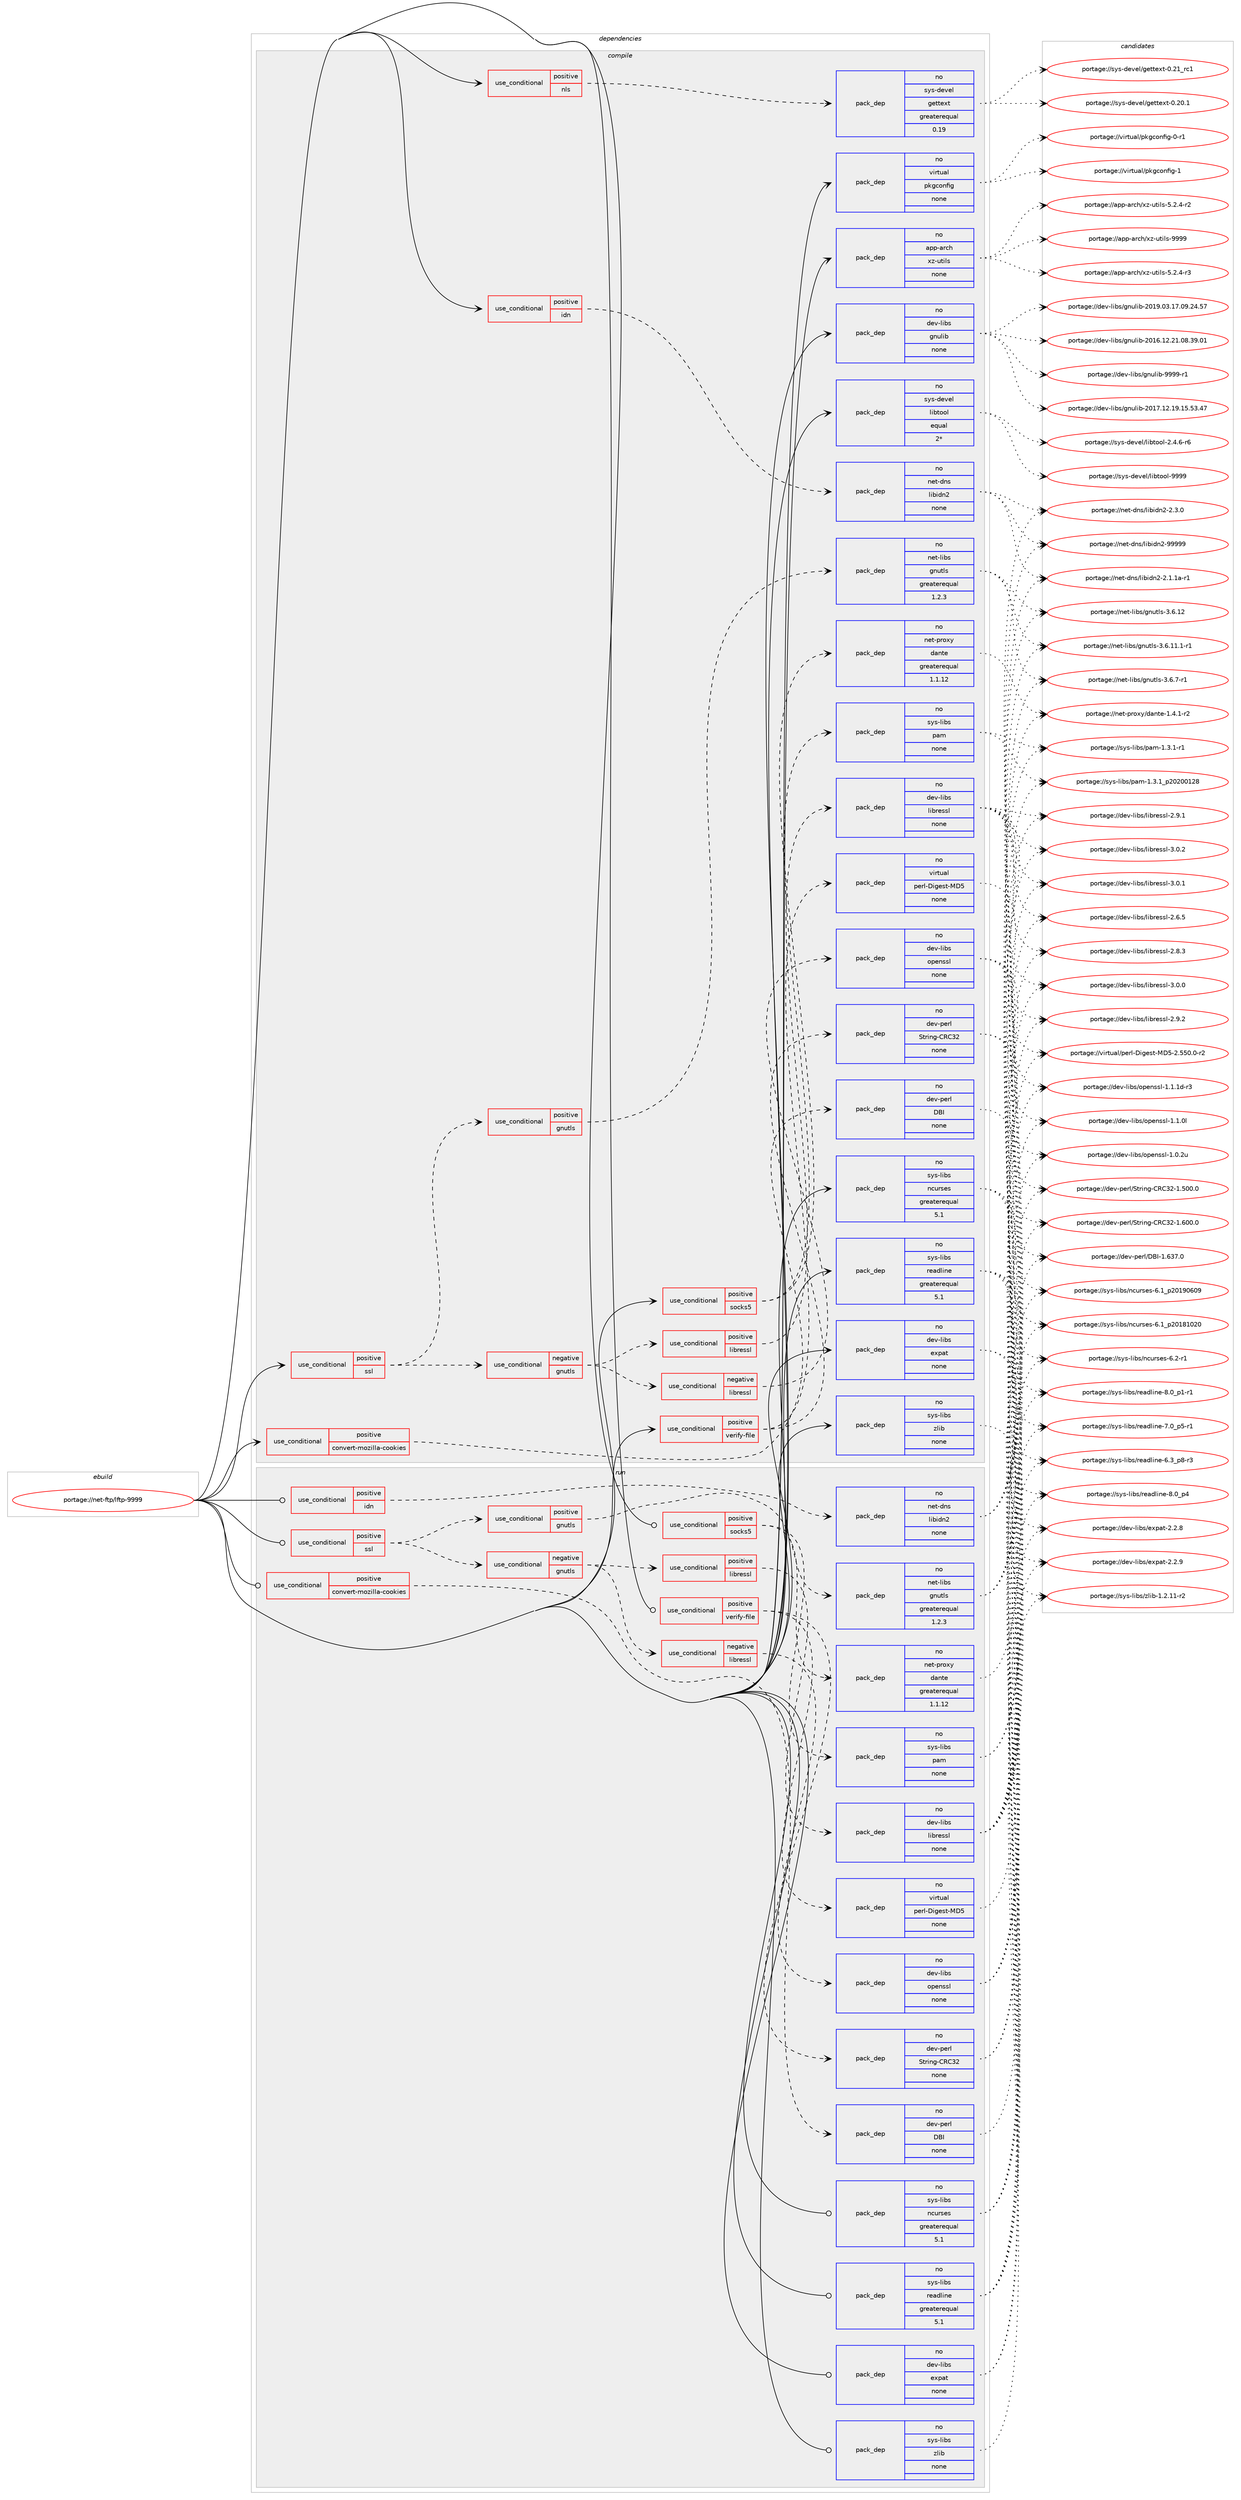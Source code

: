 digraph prolog {

# *************
# Graph options
# *************

newrank=true;
concentrate=true;
compound=true;
graph [rankdir=LR,fontname=Helvetica,fontsize=10,ranksep=1.5];#, ranksep=2.5, nodesep=0.2];
edge  [arrowhead=vee];
node  [fontname=Helvetica,fontsize=10];

# **********
# The ebuild
# **********

subgraph cluster_leftcol {
color=gray;
rank=same;
label=<<i>ebuild</i>>;
id [label="portage://net-ftp/lftp-9999", color=red, width=4, href="../net-ftp/lftp-9999.svg"];
}

# ****************
# The dependencies
# ****************

subgraph cluster_midcol {
color=gray;
label=<<i>dependencies</i>>;
subgraph cluster_compile {
fillcolor="#eeeeee";
style=filled;
label=<<i>compile</i>>;
subgraph cond12865 {
dependency63298 [label=<<TABLE BORDER="0" CELLBORDER="1" CELLSPACING="0" CELLPADDING="4"><TR><TD ROWSPAN="3" CELLPADDING="10">use_conditional</TD></TR><TR><TD>positive</TD></TR><TR><TD>convert-mozilla-cookies</TD></TR></TABLE>>, shape=none, color=red];
subgraph pack49184 {
dependency63299 [label=<<TABLE BORDER="0" CELLBORDER="1" CELLSPACING="0" CELLPADDING="4" WIDTH="220"><TR><TD ROWSPAN="6" CELLPADDING="30">pack_dep</TD></TR><TR><TD WIDTH="110">no</TD></TR><TR><TD>dev-perl</TD></TR><TR><TD>DBI</TD></TR><TR><TD>none</TD></TR><TR><TD></TD></TR></TABLE>>, shape=none, color=blue];
}
dependency63298:e -> dependency63299:w [weight=20,style="dashed",arrowhead="vee"];
}
id:e -> dependency63298:w [weight=20,style="solid",arrowhead="vee"];
subgraph cond12866 {
dependency63300 [label=<<TABLE BORDER="0" CELLBORDER="1" CELLSPACING="0" CELLPADDING="4"><TR><TD ROWSPAN="3" CELLPADDING="10">use_conditional</TD></TR><TR><TD>positive</TD></TR><TR><TD>idn</TD></TR></TABLE>>, shape=none, color=red];
subgraph pack49185 {
dependency63301 [label=<<TABLE BORDER="0" CELLBORDER="1" CELLSPACING="0" CELLPADDING="4" WIDTH="220"><TR><TD ROWSPAN="6" CELLPADDING="30">pack_dep</TD></TR><TR><TD WIDTH="110">no</TD></TR><TR><TD>net-dns</TD></TR><TR><TD>libidn2</TD></TR><TR><TD>none</TD></TR><TR><TD></TD></TR></TABLE>>, shape=none, color=blue];
}
dependency63300:e -> dependency63301:w [weight=20,style="dashed",arrowhead="vee"];
}
id:e -> dependency63300:w [weight=20,style="solid",arrowhead="vee"];
subgraph cond12867 {
dependency63302 [label=<<TABLE BORDER="0" CELLBORDER="1" CELLSPACING="0" CELLPADDING="4"><TR><TD ROWSPAN="3" CELLPADDING="10">use_conditional</TD></TR><TR><TD>positive</TD></TR><TR><TD>nls</TD></TR></TABLE>>, shape=none, color=red];
subgraph pack49186 {
dependency63303 [label=<<TABLE BORDER="0" CELLBORDER="1" CELLSPACING="0" CELLPADDING="4" WIDTH="220"><TR><TD ROWSPAN="6" CELLPADDING="30">pack_dep</TD></TR><TR><TD WIDTH="110">no</TD></TR><TR><TD>sys-devel</TD></TR><TR><TD>gettext</TD></TR><TR><TD>greaterequal</TD></TR><TR><TD>0.19</TD></TR></TABLE>>, shape=none, color=blue];
}
dependency63302:e -> dependency63303:w [weight=20,style="dashed",arrowhead="vee"];
}
id:e -> dependency63302:w [weight=20,style="solid",arrowhead="vee"];
subgraph cond12868 {
dependency63304 [label=<<TABLE BORDER="0" CELLBORDER="1" CELLSPACING="0" CELLPADDING="4"><TR><TD ROWSPAN="3" CELLPADDING="10">use_conditional</TD></TR><TR><TD>positive</TD></TR><TR><TD>socks5</TD></TR></TABLE>>, shape=none, color=red];
subgraph pack49187 {
dependency63305 [label=<<TABLE BORDER="0" CELLBORDER="1" CELLSPACING="0" CELLPADDING="4" WIDTH="220"><TR><TD ROWSPAN="6" CELLPADDING="30">pack_dep</TD></TR><TR><TD WIDTH="110">no</TD></TR><TR><TD>net-proxy</TD></TR><TR><TD>dante</TD></TR><TR><TD>greaterequal</TD></TR><TR><TD>1.1.12</TD></TR></TABLE>>, shape=none, color=blue];
}
dependency63304:e -> dependency63305:w [weight=20,style="dashed",arrowhead="vee"];
subgraph pack49188 {
dependency63306 [label=<<TABLE BORDER="0" CELLBORDER="1" CELLSPACING="0" CELLPADDING="4" WIDTH="220"><TR><TD ROWSPAN="6" CELLPADDING="30">pack_dep</TD></TR><TR><TD WIDTH="110">no</TD></TR><TR><TD>sys-libs</TD></TR><TR><TD>pam</TD></TR><TR><TD>none</TD></TR><TR><TD></TD></TR></TABLE>>, shape=none, color=blue];
}
dependency63304:e -> dependency63306:w [weight=20,style="dashed",arrowhead="vee"];
}
id:e -> dependency63304:w [weight=20,style="solid",arrowhead="vee"];
subgraph cond12869 {
dependency63307 [label=<<TABLE BORDER="0" CELLBORDER="1" CELLSPACING="0" CELLPADDING="4"><TR><TD ROWSPAN="3" CELLPADDING="10">use_conditional</TD></TR><TR><TD>positive</TD></TR><TR><TD>ssl</TD></TR></TABLE>>, shape=none, color=red];
subgraph cond12870 {
dependency63308 [label=<<TABLE BORDER="0" CELLBORDER="1" CELLSPACING="0" CELLPADDING="4"><TR><TD ROWSPAN="3" CELLPADDING="10">use_conditional</TD></TR><TR><TD>positive</TD></TR><TR><TD>gnutls</TD></TR></TABLE>>, shape=none, color=red];
subgraph pack49189 {
dependency63309 [label=<<TABLE BORDER="0" CELLBORDER="1" CELLSPACING="0" CELLPADDING="4" WIDTH="220"><TR><TD ROWSPAN="6" CELLPADDING="30">pack_dep</TD></TR><TR><TD WIDTH="110">no</TD></TR><TR><TD>net-libs</TD></TR><TR><TD>gnutls</TD></TR><TR><TD>greaterequal</TD></TR><TR><TD>1.2.3</TD></TR></TABLE>>, shape=none, color=blue];
}
dependency63308:e -> dependency63309:w [weight=20,style="dashed",arrowhead="vee"];
}
dependency63307:e -> dependency63308:w [weight=20,style="dashed",arrowhead="vee"];
subgraph cond12871 {
dependency63310 [label=<<TABLE BORDER="0" CELLBORDER="1" CELLSPACING="0" CELLPADDING="4"><TR><TD ROWSPAN="3" CELLPADDING="10">use_conditional</TD></TR><TR><TD>negative</TD></TR><TR><TD>gnutls</TD></TR></TABLE>>, shape=none, color=red];
subgraph cond12872 {
dependency63311 [label=<<TABLE BORDER="0" CELLBORDER="1" CELLSPACING="0" CELLPADDING="4"><TR><TD ROWSPAN="3" CELLPADDING="10">use_conditional</TD></TR><TR><TD>negative</TD></TR><TR><TD>libressl</TD></TR></TABLE>>, shape=none, color=red];
subgraph pack49190 {
dependency63312 [label=<<TABLE BORDER="0" CELLBORDER="1" CELLSPACING="0" CELLPADDING="4" WIDTH="220"><TR><TD ROWSPAN="6" CELLPADDING="30">pack_dep</TD></TR><TR><TD WIDTH="110">no</TD></TR><TR><TD>dev-libs</TD></TR><TR><TD>openssl</TD></TR><TR><TD>none</TD></TR><TR><TD></TD></TR></TABLE>>, shape=none, color=blue];
}
dependency63311:e -> dependency63312:w [weight=20,style="dashed",arrowhead="vee"];
}
dependency63310:e -> dependency63311:w [weight=20,style="dashed",arrowhead="vee"];
subgraph cond12873 {
dependency63313 [label=<<TABLE BORDER="0" CELLBORDER="1" CELLSPACING="0" CELLPADDING="4"><TR><TD ROWSPAN="3" CELLPADDING="10">use_conditional</TD></TR><TR><TD>positive</TD></TR><TR><TD>libressl</TD></TR></TABLE>>, shape=none, color=red];
subgraph pack49191 {
dependency63314 [label=<<TABLE BORDER="0" CELLBORDER="1" CELLSPACING="0" CELLPADDING="4" WIDTH="220"><TR><TD ROWSPAN="6" CELLPADDING="30">pack_dep</TD></TR><TR><TD WIDTH="110">no</TD></TR><TR><TD>dev-libs</TD></TR><TR><TD>libressl</TD></TR><TR><TD>none</TD></TR><TR><TD></TD></TR></TABLE>>, shape=none, color=blue];
}
dependency63313:e -> dependency63314:w [weight=20,style="dashed",arrowhead="vee"];
}
dependency63310:e -> dependency63313:w [weight=20,style="dashed",arrowhead="vee"];
}
dependency63307:e -> dependency63310:w [weight=20,style="dashed",arrowhead="vee"];
}
id:e -> dependency63307:w [weight=20,style="solid",arrowhead="vee"];
subgraph cond12874 {
dependency63315 [label=<<TABLE BORDER="0" CELLBORDER="1" CELLSPACING="0" CELLPADDING="4"><TR><TD ROWSPAN="3" CELLPADDING="10">use_conditional</TD></TR><TR><TD>positive</TD></TR><TR><TD>verify-file</TD></TR></TABLE>>, shape=none, color=red];
subgraph pack49192 {
dependency63316 [label=<<TABLE BORDER="0" CELLBORDER="1" CELLSPACING="0" CELLPADDING="4" WIDTH="220"><TR><TD ROWSPAN="6" CELLPADDING="30">pack_dep</TD></TR><TR><TD WIDTH="110">no</TD></TR><TR><TD>dev-perl</TD></TR><TR><TD>String-CRC32</TD></TR><TR><TD>none</TD></TR><TR><TD></TD></TR></TABLE>>, shape=none, color=blue];
}
dependency63315:e -> dependency63316:w [weight=20,style="dashed",arrowhead="vee"];
subgraph pack49193 {
dependency63317 [label=<<TABLE BORDER="0" CELLBORDER="1" CELLSPACING="0" CELLPADDING="4" WIDTH="220"><TR><TD ROWSPAN="6" CELLPADDING="30">pack_dep</TD></TR><TR><TD WIDTH="110">no</TD></TR><TR><TD>virtual</TD></TR><TR><TD>perl-Digest-MD5</TD></TR><TR><TD>none</TD></TR><TR><TD></TD></TR></TABLE>>, shape=none, color=blue];
}
dependency63315:e -> dependency63317:w [weight=20,style="dashed",arrowhead="vee"];
}
id:e -> dependency63315:w [weight=20,style="solid",arrowhead="vee"];
subgraph pack49194 {
dependency63318 [label=<<TABLE BORDER="0" CELLBORDER="1" CELLSPACING="0" CELLPADDING="4" WIDTH="220"><TR><TD ROWSPAN="6" CELLPADDING="30">pack_dep</TD></TR><TR><TD WIDTH="110">no</TD></TR><TR><TD>app-arch</TD></TR><TR><TD>xz-utils</TD></TR><TR><TD>none</TD></TR><TR><TD></TD></TR></TABLE>>, shape=none, color=blue];
}
id:e -> dependency63318:w [weight=20,style="solid",arrowhead="vee"];
subgraph pack49195 {
dependency63319 [label=<<TABLE BORDER="0" CELLBORDER="1" CELLSPACING="0" CELLPADDING="4" WIDTH="220"><TR><TD ROWSPAN="6" CELLPADDING="30">pack_dep</TD></TR><TR><TD WIDTH="110">no</TD></TR><TR><TD>dev-libs</TD></TR><TR><TD>expat</TD></TR><TR><TD>none</TD></TR><TR><TD></TD></TR></TABLE>>, shape=none, color=blue];
}
id:e -> dependency63319:w [weight=20,style="solid",arrowhead="vee"];
subgraph pack49196 {
dependency63320 [label=<<TABLE BORDER="0" CELLBORDER="1" CELLSPACING="0" CELLPADDING="4" WIDTH="220"><TR><TD ROWSPAN="6" CELLPADDING="30">pack_dep</TD></TR><TR><TD WIDTH="110">no</TD></TR><TR><TD>dev-libs</TD></TR><TR><TD>gnulib</TD></TR><TR><TD>none</TD></TR><TR><TD></TD></TR></TABLE>>, shape=none, color=blue];
}
id:e -> dependency63320:w [weight=20,style="solid",arrowhead="vee"];
subgraph pack49197 {
dependency63321 [label=<<TABLE BORDER="0" CELLBORDER="1" CELLSPACING="0" CELLPADDING="4" WIDTH="220"><TR><TD ROWSPAN="6" CELLPADDING="30">pack_dep</TD></TR><TR><TD WIDTH="110">no</TD></TR><TR><TD>sys-devel</TD></TR><TR><TD>libtool</TD></TR><TR><TD>equal</TD></TR><TR><TD>2*</TD></TR></TABLE>>, shape=none, color=blue];
}
id:e -> dependency63321:w [weight=20,style="solid",arrowhead="vee"];
subgraph pack49198 {
dependency63322 [label=<<TABLE BORDER="0" CELLBORDER="1" CELLSPACING="0" CELLPADDING="4" WIDTH="220"><TR><TD ROWSPAN="6" CELLPADDING="30">pack_dep</TD></TR><TR><TD WIDTH="110">no</TD></TR><TR><TD>sys-libs</TD></TR><TR><TD>ncurses</TD></TR><TR><TD>greaterequal</TD></TR><TR><TD>5.1</TD></TR></TABLE>>, shape=none, color=blue];
}
id:e -> dependency63322:w [weight=20,style="solid",arrowhead="vee"];
subgraph pack49199 {
dependency63323 [label=<<TABLE BORDER="0" CELLBORDER="1" CELLSPACING="0" CELLPADDING="4" WIDTH="220"><TR><TD ROWSPAN="6" CELLPADDING="30">pack_dep</TD></TR><TR><TD WIDTH="110">no</TD></TR><TR><TD>sys-libs</TD></TR><TR><TD>readline</TD></TR><TR><TD>greaterequal</TD></TR><TR><TD>5.1</TD></TR></TABLE>>, shape=none, color=blue];
}
id:e -> dependency63323:w [weight=20,style="solid",arrowhead="vee"];
subgraph pack49200 {
dependency63324 [label=<<TABLE BORDER="0" CELLBORDER="1" CELLSPACING="0" CELLPADDING="4" WIDTH="220"><TR><TD ROWSPAN="6" CELLPADDING="30">pack_dep</TD></TR><TR><TD WIDTH="110">no</TD></TR><TR><TD>sys-libs</TD></TR><TR><TD>zlib</TD></TR><TR><TD>none</TD></TR><TR><TD></TD></TR></TABLE>>, shape=none, color=blue];
}
id:e -> dependency63324:w [weight=20,style="solid",arrowhead="vee"];
subgraph pack49201 {
dependency63325 [label=<<TABLE BORDER="0" CELLBORDER="1" CELLSPACING="0" CELLPADDING="4" WIDTH="220"><TR><TD ROWSPAN="6" CELLPADDING="30">pack_dep</TD></TR><TR><TD WIDTH="110">no</TD></TR><TR><TD>virtual</TD></TR><TR><TD>pkgconfig</TD></TR><TR><TD>none</TD></TR><TR><TD></TD></TR></TABLE>>, shape=none, color=blue];
}
id:e -> dependency63325:w [weight=20,style="solid",arrowhead="vee"];
}
subgraph cluster_compileandrun {
fillcolor="#eeeeee";
style=filled;
label=<<i>compile and run</i>>;
}
subgraph cluster_run {
fillcolor="#eeeeee";
style=filled;
label=<<i>run</i>>;
subgraph cond12875 {
dependency63326 [label=<<TABLE BORDER="0" CELLBORDER="1" CELLSPACING="0" CELLPADDING="4"><TR><TD ROWSPAN="3" CELLPADDING="10">use_conditional</TD></TR><TR><TD>positive</TD></TR><TR><TD>convert-mozilla-cookies</TD></TR></TABLE>>, shape=none, color=red];
subgraph pack49202 {
dependency63327 [label=<<TABLE BORDER="0" CELLBORDER="1" CELLSPACING="0" CELLPADDING="4" WIDTH="220"><TR><TD ROWSPAN="6" CELLPADDING="30">pack_dep</TD></TR><TR><TD WIDTH="110">no</TD></TR><TR><TD>dev-perl</TD></TR><TR><TD>DBI</TD></TR><TR><TD>none</TD></TR><TR><TD></TD></TR></TABLE>>, shape=none, color=blue];
}
dependency63326:e -> dependency63327:w [weight=20,style="dashed",arrowhead="vee"];
}
id:e -> dependency63326:w [weight=20,style="solid",arrowhead="odot"];
subgraph cond12876 {
dependency63328 [label=<<TABLE BORDER="0" CELLBORDER="1" CELLSPACING="0" CELLPADDING="4"><TR><TD ROWSPAN="3" CELLPADDING="10">use_conditional</TD></TR><TR><TD>positive</TD></TR><TR><TD>idn</TD></TR></TABLE>>, shape=none, color=red];
subgraph pack49203 {
dependency63329 [label=<<TABLE BORDER="0" CELLBORDER="1" CELLSPACING="0" CELLPADDING="4" WIDTH="220"><TR><TD ROWSPAN="6" CELLPADDING="30">pack_dep</TD></TR><TR><TD WIDTH="110">no</TD></TR><TR><TD>net-dns</TD></TR><TR><TD>libidn2</TD></TR><TR><TD>none</TD></TR><TR><TD></TD></TR></TABLE>>, shape=none, color=blue];
}
dependency63328:e -> dependency63329:w [weight=20,style="dashed",arrowhead="vee"];
}
id:e -> dependency63328:w [weight=20,style="solid",arrowhead="odot"];
subgraph cond12877 {
dependency63330 [label=<<TABLE BORDER="0" CELLBORDER="1" CELLSPACING="0" CELLPADDING="4"><TR><TD ROWSPAN="3" CELLPADDING="10">use_conditional</TD></TR><TR><TD>positive</TD></TR><TR><TD>socks5</TD></TR></TABLE>>, shape=none, color=red];
subgraph pack49204 {
dependency63331 [label=<<TABLE BORDER="0" CELLBORDER="1" CELLSPACING="0" CELLPADDING="4" WIDTH="220"><TR><TD ROWSPAN="6" CELLPADDING="30">pack_dep</TD></TR><TR><TD WIDTH="110">no</TD></TR><TR><TD>net-proxy</TD></TR><TR><TD>dante</TD></TR><TR><TD>greaterequal</TD></TR><TR><TD>1.1.12</TD></TR></TABLE>>, shape=none, color=blue];
}
dependency63330:e -> dependency63331:w [weight=20,style="dashed",arrowhead="vee"];
subgraph pack49205 {
dependency63332 [label=<<TABLE BORDER="0" CELLBORDER="1" CELLSPACING="0" CELLPADDING="4" WIDTH="220"><TR><TD ROWSPAN="6" CELLPADDING="30">pack_dep</TD></TR><TR><TD WIDTH="110">no</TD></TR><TR><TD>sys-libs</TD></TR><TR><TD>pam</TD></TR><TR><TD>none</TD></TR><TR><TD></TD></TR></TABLE>>, shape=none, color=blue];
}
dependency63330:e -> dependency63332:w [weight=20,style="dashed",arrowhead="vee"];
}
id:e -> dependency63330:w [weight=20,style="solid",arrowhead="odot"];
subgraph cond12878 {
dependency63333 [label=<<TABLE BORDER="0" CELLBORDER="1" CELLSPACING="0" CELLPADDING="4"><TR><TD ROWSPAN="3" CELLPADDING="10">use_conditional</TD></TR><TR><TD>positive</TD></TR><TR><TD>ssl</TD></TR></TABLE>>, shape=none, color=red];
subgraph cond12879 {
dependency63334 [label=<<TABLE BORDER="0" CELLBORDER="1" CELLSPACING="0" CELLPADDING="4"><TR><TD ROWSPAN="3" CELLPADDING="10">use_conditional</TD></TR><TR><TD>positive</TD></TR><TR><TD>gnutls</TD></TR></TABLE>>, shape=none, color=red];
subgraph pack49206 {
dependency63335 [label=<<TABLE BORDER="0" CELLBORDER="1" CELLSPACING="0" CELLPADDING="4" WIDTH="220"><TR><TD ROWSPAN="6" CELLPADDING="30">pack_dep</TD></TR><TR><TD WIDTH="110">no</TD></TR><TR><TD>net-libs</TD></TR><TR><TD>gnutls</TD></TR><TR><TD>greaterequal</TD></TR><TR><TD>1.2.3</TD></TR></TABLE>>, shape=none, color=blue];
}
dependency63334:e -> dependency63335:w [weight=20,style="dashed",arrowhead="vee"];
}
dependency63333:e -> dependency63334:w [weight=20,style="dashed",arrowhead="vee"];
subgraph cond12880 {
dependency63336 [label=<<TABLE BORDER="0" CELLBORDER="1" CELLSPACING="0" CELLPADDING="4"><TR><TD ROWSPAN="3" CELLPADDING="10">use_conditional</TD></TR><TR><TD>negative</TD></TR><TR><TD>gnutls</TD></TR></TABLE>>, shape=none, color=red];
subgraph cond12881 {
dependency63337 [label=<<TABLE BORDER="0" CELLBORDER="1" CELLSPACING="0" CELLPADDING="4"><TR><TD ROWSPAN="3" CELLPADDING="10">use_conditional</TD></TR><TR><TD>negative</TD></TR><TR><TD>libressl</TD></TR></TABLE>>, shape=none, color=red];
subgraph pack49207 {
dependency63338 [label=<<TABLE BORDER="0" CELLBORDER="1" CELLSPACING="0" CELLPADDING="4" WIDTH="220"><TR><TD ROWSPAN="6" CELLPADDING="30">pack_dep</TD></TR><TR><TD WIDTH="110">no</TD></TR><TR><TD>dev-libs</TD></TR><TR><TD>openssl</TD></TR><TR><TD>none</TD></TR><TR><TD></TD></TR></TABLE>>, shape=none, color=blue];
}
dependency63337:e -> dependency63338:w [weight=20,style="dashed",arrowhead="vee"];
}
dependency63336:e -> dependency63337:w [weight=20,style="dashed",arrowhead="vee"];
subgraph cond12882 {
dependency63339 [label=<<TABLE BORDER="0" CELLBORDER="1" CELLSPACING="0" CELLPADDING="4"><TR><TD ROWSPAN="3" CELLPADDING="10">use_conditional</TD></TR><TR><TD>positive</TD></TR><TR><TD>libressl</TD></TR></TABLE>>, shape=none, color=red];
subgraph pack49208 {
dependency63340 [label=<<TABLE BORDER="0" CELLBORDER="1" CELLSPACING="0" CELLPADDING="4" WIDTH="220"><TR><TD ROWSPAN="6" CELLPADDING="30">pack_dep</TD></TR><TR><TD WIDTH="110">no</TD></TR><TR><TD>dev-libs</TD></TR><TR><TD>libressl</TD></TR><TR><TD>none</TD></TR><TR><TD></TD></TR></TABLE>>, shape=none, color=blue];
}
dependency63339:e -> dependency63340:w [weight=20,style="dashed",arrowhead="vee"];
}
dependency63336:e -> dependency63339:w [weight=20,style="dashed",arrowhead="vee"];
}
dependency63333:e -> dependency63336:w [weight=20,style="dashed",arrowhead="vee"];
}
id:e -> dependency63333:w [weight=20,style="solid",arrowhead="odot"];
subgraph cond12883 {
dependency63341 [label=<<TABLE BORDER="0" CELLBORDER="1" CELLSPACING="0" CELLPADDING="4"><TR><TD ROWSPAN="3" CELLPADDING="10">use_conditional</TD></TR><TR><TD>positive</TD></TR><TR><TD>verify-file</TD></TR></TABLE>>, shape=none, color=red];
subgraph pack49209 {
dependency63342 [label=<<TABLE BORDER="0" CELLBORDER="1" CELLSPACING="0" CELLPADDING="4" WIDTH="220"><TR><TD ROWSPAN="6" CELLPADDING="30">pack_dep</TD></TR><TR><TD WIDTH="110">no</TD></TR><TR><TD>dev-perl</TD></TR><TR><TD>String-CRC32</TD></TR><TR><TD>none</TD></TR><TR><TD></TD></TR></TABLE>>, shape=none, color=blue];
}
dependency63341:e -> dependency63342:w [weight=20,style="dashed",arrowhead="vee"];
subgraph pack49210 {
dependency63343 [label=<<TABLE BORDER="0" CELLBORDER="1" CELLSPACING="0" CELLPADDING="4" WIDTH="220"><TR><TD ROWSPAN="6" CELLPADDING="30">pack_dep</TD></TR><TR><TD WIDTH="110">no</TD></TR><TR><TD>virtual</TD></TR><TR><TD>perl-Digest-MD5</TD></TR><TR><TD>none</TD></TR><TR><TD></TD></TR></TABLE>>, shape=none, color=blue];
}
dependency63341:e -> dependency63343:w [weight=20,style="dashed",arrowhead="vee"];
}
id:e -> dependency63341:w [weight=20,style="solid",arrowhead="odot"];
subgraph pack49211 {
dependency63344 [label=<<TABLE BORDER="0" CELLBORDER="1" CELLSPACING="0" CELLPADDING="4" WIDTH="220"><TR><TD ROWSPAN="6" CELLPADDING="30">pack_dep</TD></TR><TR><TD WIDTH="110">no</TD></TR><TR><TD>dev-libs</TD></TR><TR><TD>expat</TD></TR><TR><TD>none</TD></TR><TR><TD></TD></TR></TABLE>>, shape=none, color=blue];
}
id:e -> dependency63344:w [weight=20,style="solid",arrowhead="odot"];
subgraph pack49212 {
dependency63345 [label=<<TABLE BORDER="0" CELLBORDER="1" CELLSPACING="0" CELLPADDING="4" WIDTH="220"><TR><TD ROWSPAN="6" CELLPADDING="30">pack_dep</TD></TR><TR><TD WIDTH="110">no</TD></TR><TR><TD>sys-libs</TD></TR><TR><TD>ncurses</TD></TR><TR><TD>greaterequal</TD></TR><TR><TD>5.1</TD></TR></TABLE>>, shape=none, color=blue];
}
id:e -> dependency63345:w [weight=20,style="solid",arrowhead="odot"];
subgraph pack49213 {
dependency63346 [label=<<TABLE BORDER="0" CELLBORDER="1" CELLSPACING="0" CELLPADDING="4" WIDTH="220"><TR><TD ROWSPAN="6" CELLPADDING="30">pack_dep</TD></TR><TR><TD WIDTH="110">no</TD></TR><TR><TD>sys-libs</TD></TR><TR><TD>readline</TD></TR><TR><TD>greaterequal</TD></TR><TR><TD>5.1</TD></TR></TABLE>>, shape=none, color=blue];
}
id:e -> dependency63346:w [weight=20,style="solid",arrowhead="odot"];
subgraph pack49214 {
dependency63347 [label=<<TABLE BORDER="0" CELLBORDER="1" CELLSPACING="0" CELLPADDING="4" WIDTH="220"><TR><TD ROWSPAN="6" CELLPADDING="30">pack_dep</TD></TR><TR><TD WIDTH="110">no</TD></TR><TR><TD>sys-libs</TD></TR><TR><TD>zlib</TD></TR><TR><TD>none</TD></TR><TR><TD></TD></TR></TABLE>>, shape=none, color=blue];
}
id:e -> dependency63347:w [weight=20,style="solid",arrowhead="odot"];
}
}

# **************
# The candidates
# **************

subgraph cluster_choices {
rank=same;
color=gray;
label=<<i>candidates</i>>;

subgraph choice49184 {
color=black;
nodesep=1;
choice10010111845112101114108476866734549465451554648 [label="portage://dev-perl/DBI-1.637.0", color=red, width=4,href="../dev-perl/DBI-1.637.0.svg"];
dependency63299:e -> choice10010111845112101114108476866734549465451554648:w [style=dotted,weight="100"];
}
subgraph choice49185 {
color=black;
nodesep=1;
choice11010111645100110115471081059810510011050455757575757 [label="portage://net-dns/libidn2-99999", color=red, width=4,href="../net-dns/libidn2-99999.svg"];
choice11010111645100110115471081059810510011050455046514648 [label="portage://net-dns/libidn2-2.3.0", color=red, width=4,href="../net-dns/libidn2-2.3.0.svg"];
choice11010111645100110115471081059810510011050455046494649974511449 [label="portage://net-dns/libidn2-2.1.1a-r1", color=red, width=4,href="../net-dns/libidn2-2.1.1a-r1.svg"];
dependency63301:e -> choice11010111645100110115471081059810510011050455757575757:w [style=dotted,weight="100"];
dependency63301:e -> choice11010111645100110115471081059810510011050455046514648:w [style=dotted,weight="100"];
dependency63301:e -> choice11010111645100110115471081059810510011050455046494649974511449:w [style=dotted,weight="100"];
}
subgraph choice49186 {
color=black;
nodesep=1;
choice11512111545100101118101108471031011161161011201164548465049951149949 [label="portage://sys-devel/gettext-0.21_rc1", color=red, width=4,href="../sys-devel/gettext-0.21_rc1.svg"];
choice115121115451001011181011084710310111611610112011645484650484649 [label="portage://sys-devel/gettext-0.20.1", color=red, width=4,href="../sys-devel/gettext-0.20.1.svg"];
dependency63303:e -> choice11512111545100101118101108471031011161161011201164548465049951149949:w [style=dotted,weight="100"];
dependency63303:e -> choice115121115451001011181011084710310111611610112011645484650484649:w [style=dotted,weight="100"];
}
subgraph choice49187 {
color=black;
nodesep=1;
choice1101011164511211411112012147100971101161014549465246494511450 [label="portage://net-proxy/dante-1.4.1-r2", color=red, width=4,href="../net-proxy/dante-1.4.1-r2.svg"];
dependency63305:e -> choice1101011164511211411112012147100971101161014549465246494511450:w [style=dotted,weight="100"];
}
subgraph choice49188 {
color=black;
nodesep=1;
choice11512111545108105981154711297109454946514649951125048504848495056 [label="portage://sys-libs/pam-1.3.1_p20200128", color=red, width=4,href="../sys-libs/pam-1.3.1_p20200128.svg"];
choice115121115451081059811547112971094549465146494511449 [label="portage://sys-libs/pam-1.3.1-r1", color=red, width=4,href="../sys-libs/pam-1.3.1-r1.svg"];
dependency63306:e -> choice11512111545108105981154711297109454946514649951125048504848495056:w [style=dotted,weight="100"];
dependency63306:e -> choice115121115451081059811547112971094549465146494511449:w [style=dotted,weight="100"];
}
subgraph choice49189 {
color=black;
nodesep=1;
choice1101011164510810598115471031101171161081154551465446554511449 [label="portage://net-libs/gnutls-3.6.7-r1", color=red, width=4,href="../net-libs/gnutls-3.6.7-r1.svg"];
choice11010111645108105981154710311011711610811545514654464950 [label="portage://net-libs/gnutls-3.6.12", color=red, width=4,href="../net-libs/gnutls-3.6.12.svg"];
choice1101011164510810598115471031101171161081154551465446494946494511449 [label="portage://net-libs/gnutls-3.6.11.1-r1", color=red, width=4,href="../net-libs/gnutls-3.6.11.1-r1.svg"];
dependency63309:e -> choice1101011164510810598115471031101171161081154551465446554511449:w [style=dotted,weight="100"];
dependency63309:e -> choice11010111645108105981154710311011711610811545514654464950:w [style=dotted,weight="100"];
dependency63309:e -> choice1101011164510810598115471031101171161081154551465446494946494511449:w [style=dotted,weight="100"];
}
subgraph choice49190 {
color=black;
nodesep=1;
choice1001011184510810598115471111121011101151151084549464946491004511451 [label="portage://dev-libs/openssl-1.1.1d-r3", color=red, width=4,href="../dev-libs/openssl-1.1.1d-r3.svg"];
choice100101118451081059811547111112101110115115108454946494648108 [label="portage://dev-libs/openssl-1.1.0l", color=red, width=4,href="../dev-libs/openssl-1.1.0l.svg"];
choice100101118451081059811547111112101110115115108454946484650117 [label="portage://dev-libs/openssl-1.0.2u", color=red, width=4,href="../dev-libs/openssl-1.0.2u.svg"];
dependency63312:e -> choice1001011184510810598115471111121011101151151084549464946491004511451:w [style=dotted,weight="100"];
dependency63312:e -> choice100101118451081059811547111112101110115115108454946494648108:w [style=dotted,weight="100"];
dependency63312:e -> choice100101118451081059811547111112101110115115108454946484650117:w [style=dotted,weight="100"];
}
subgraph choice49191 {
color=black;
nodesep=1;
choice10010111845108105981154710810598114101115115108455146484650 [label="portage://dev-libs/libressl-3.0.2", color=red, width=4,href="../dev-libs/libressl-3.0.2.svg"];
choice10010111845108105981154710810598114101115115108455146484649 [label="portage://dev-libs/libressl-3.0.1", color=red, width=4,href="../dev-libs/libressl-3.0.1.svg"];
choice10010111845108105981154710810598114101115115108455146484648 [label="portage://dev-libs/libressl-3.0.0", color=red, width=4,href="../dev-libs/libressl-3.0.0.svg"];
choice10010111845108105981154710810598114101115115108455046574650 [label="portage://dev-libs/libressl-2.9.2", color=red, width=4,href="../dev-libs/libressl-2.9.2.svg"];
choice10010111845108105981154710810598114101115115108455046574649 [label="portage://dev-libs/libressl-2.9.1", color=red, width=4,href="../dev-libs/libressl-2.9.1.svg"];
choice10010111845108105981154710810598114101115115108455046564651 [label="portage://dev-libs/libressl-2.8.3", color=red, width=4,href="../dev-libs/libressl-2.8.3.svg"];
choice10010111845108105981154710810598114101115115108455046544653 [label="portage://dev-libs/libressl-2.6.5", color=red, width=4,href="../dev-libs/libressl-2.6.5.svg"];
dependency63314:e -> choice10010111845108105981154710810598114101115115108455146484650:w [style=dotted,weight="100"];
dependency63314:e -> choice10010111845108105981154710810598114101115115108455146484649:w [style=dotted,weight="100"];
dependency63314:e -> choice10010111845108105981154710810598114101115115108455146484648:w [style=dotted,weight="100"];
dependency63314:e -> choice10010111845108105981154710810598114101115115108455046574650:w [style=dotted,weight="100"];
dependency63314:e -> choice10010111845108105981154710810598114101115115108455046574649:w [style=dotted,weight="100"];
dependency63314:e -> choice10010111845108105981154710810598114101115115108455046564651:w [style=dotted,weight="100"];
dependency63314:e -> choice10010111845108105981154710810598114101115115108455046544653:w [style=dotted,weight="100"];
}
subgraph choice49192 {
color=black;
nodesep=1;
choice1001011184511210111410847831161141051101034567826751504549465448484648 [label="portage://dev-perl/String-CRC32-1.600.0", color=red, width=4,href="../dev-perl/String-CRC32-1.600.0.svg"];
choice1001011184511210111410847831161141051101034567826751504549465348484648 [label="portage://dev-perl/String-CRC32-1.500.0", color=red, width=4,href="../dev-perl/String-CRC32-1.500.0.svg"];
dependency63316:e -> choice1001011184511210111410847831161141051101034567826751504549465448484648:w [style=dotted,weight="100"];
dependency63316:e -> choice1001011184511210111410847831161141051101034567826751504549465348484648:w [style=dotted,weight="100"];
}
subgraph choice49193 {
color=black;
nodesep=1;
choice118105114116117971084711210111410845681051031011151164577685345504653534846484511450 [label="portage://virtual/perl-Digest-MD5-2.550.0-r2", color=red, width=4,href="../virtual/perl-Digest-MD5-2.550.0-r2.svg"];
dependency63317:e -> choice118105114116117971084711210111410845681051031011151164577685345504653534846484511450:w [style=dotted,weight="100"];
}
subgraph choice49194 {
color=black;
nodesep=1;
choice9711211245971149910447120122451171161051081154557575757 [label="portage://app-arch/xz-utils-9999", color=red, width=4,href="../app-arch/xz-utils-9999.svg"];
choice9711211245971149910447120122451171161051081154553465046524511451 [label="portage://app-arch/xz-utils-5.2.4-r3", color=red, width=4,href="../app-arch/xz-utils-5.2.4-r3.svg"];
choice9711211245971149910447120122451171161051081154553465046524511450 [label="portage://app-arch/xz-utils-5.2.4-r2", color=red, width=4,href="../app-arch/xz-utils-5.2.4-r2.svg"];
dependency63318:e -> choice9711211245971149910447120122451171161051081154557575757:w [style=dotted,weight="100"];
dependency63318:e -> choice9711211245971149910447120122451171161051081154553465046524511451:w [style=dotted,weight="100"];
dependency63318:e -> choice9711211245971149910447120122451171161051081154553465046524511450:w [style=dotted,weight="100"];
}
subgraph choice49195 {
color=black;
nodesep=1;
choice10010111845108105981154710112011297116455046504657 [label="portage://dev-libs/expat-2.2.9", color=red, width=4,href="../dev-libs/expat-2.2.9.svg"];
choice10010111845108105981154710112011297116455046504656 [label="portage://dev-libs/expat-2.2.8", color=red, width=4,href="../dev-libs/expat-2.2.8.svg"];
dependency63319:e -> choice10010111845108105981154710112011297116455046504657:w [style=dotted,weight="100"];
dependency63319:e -> choice10010111845108105981154710112011297116455046504656:w [style=dotted,weight="100"];
}
subgraph choice49196 {
color=black;
nodesep=1;
choice1001011184510810598115471031101171081059845575757574511449 [label="portage://dev-libs/gnulib-9999-r1", color=red, width=4,href="../dev-libs/gnulib-9999-r1.svg"];
choice100101118451081059811547103110117108105984550484957464851464955464857465052465355 [label="portage://dev-libs/gnulib-2019.03.17.09.24.57", color=red, width=4,href="../dev-libs/gnulib-2019.03.17.09.24.57.svg"];
choice100101118451081059811547103110117108105984550484955464950464957464953465351465255 [label="portage://dev-libs/gnulib-2017.12.19.15.53.47", color=red, width=4,href="../dev-libs/gnulib-2017.12.19.15.53.47.svg"];
choice100101118451081059811547103110117108105984550484954464950465049464856465157464849 [label="portage://dev-libs/gnulib-2016.12.21.08.39.01", color=red, width=4,href="../dev-libs/gnulib-2016.12.21.08.39.01.svg"];
dependency63320:e -> choice1001011184510810598115471031101171081059845575757574511449:w [style=dotted,weight="100"];
dependency63320:e -> choice100101118451081059811547103110117108105984550484957464851464955464857465052465355:w [style=dotted,weight="100"];
dependency63320:e -> choice100101118451081059811547103110117108105984550484955464950464957464953465351465255:w [style=dotted,weight="100"];
dependency63320:e -> choice100101118451081059811547103110117108105984550484954464950465049464856465157464849:w [style=dotted,weight="100"];
}
subgraph choice49197 {
color=black;
nodesep=1;
choice1151211154510010111810110847108105981161111111084557575757 [label="portage://sys-devel/libtool-9999", color=red, width=4,href="../sys-devel/libtool-9999.svg"];
choice1151211154510010111810110847108105981161111111084550465246544511454 [label="portage://sys-devel/libtool-2.4.6-r6", color=red, width=4,href="../sys-devel/libtool-2.4.6-r6.svg"];
dependency63321:e -> choice1151211154510010111810110847108105981161111111084557575757:w [style=dotted,weight="100"];
dependency63321:e -> choice1151211154510010111810110847108105981161111111084550465246544511454:w [style=dotted,weight="100"];
}
subgraph choice49198 {
color=black;
nodesep=1;
choice11512111545108105981154711099117114115101115455446504511449 [label="portage://sys-libs/ncurses-6.2-r1", color=red, width=4,href="../sys-libs/ncurses-6.2-r1.svg"];
choice1151211154510810598115471109911711411510111545544649951125048495748544857 [label="portage://sys-libs/ncurses-6.1_p20190609", color=red, width=4,href="../sys-libs/ncurses-6.1_p20190609.svg"];
choice1151211154510810598115471109911711411510111545544649951125048495649485048 [label="portage://sys-libs/ncurses-6.1_p20181020", color=red, width=4,href="../sys-libs/ncurses-6.1_p20181020.svg"];
dependency63322:e -> choice11512111545108105981154711099117114115101115455446504511449:w [style=dotted,weight="100"];
dependency63322:e -> choice1151211154510810598115471109911711411510111545544649951125048495748544857:w [style=dotted,weight="100"];
dependency63322:e -> choice1151211154510810598115471109911711411510111545544649951125048495649485048:w [style=dotted,weight="100"];
}
subgraph choice49199 {
color=black;
nodesep=1;
choice11512111545108105981154711410197100108105110101455646489511252 [label="portage://sys-libs/readline-8.0_p4", color=red, width=4,href="../sys-libs/readline-8.0_p4.svg"];
choice115121115451081059811547114101971001081051101014556464895112494511449 [label="portage://sys-libs/readline-8.0_p1-r1", color=red, width=4,href="../sys-libs/readline-8.0_p1-r1.svg"];
choice115121115451081059811547114101971001081051101014555464895112534511449 [label="portage://sys-libs/readline-7.0_p5-r1", color=red, width=4,href="../sys-libs/readline-7.0_p5-r1.svg"];
choice115121115451081059811547114101971001081051101014554465195112564511451 [label="portage://sys-libs/readline-6.3_p8-r3", color=red, width=4,href="../sys-libs/readline-6.3_p8-r3.svg"];
dependency63323:e -> choice11512111545108105981154711410197100108105110101455646489511252:w [style=dotted,weight="100"];
dependency63323:e -> choice115121115451081059811547114101971001081051101014556464895112494511449:w [style=dotted,weight="100"];
dependency63323:e -> choice115121115451081059811547114101971001081051101014555464895112534511449:w [style=dotted,weight="100"];
dependency63323:e -> choice115121115451081059811547114101971001081051101014554465195112564511451:w [style=dotted,weight="100"];
}
subgraph choice49200 {
color=black;
nodesep=1;
choice11512111545108105981154712210810598454946504649494511450 [label="portage://sys-libs/zlib-1.2.11-r2", color=red, width=4,href="../sys-libs/zlib-1.2.11-r2.svg"];
dependency63324:e -> choice11512111545108105981154712210810598454946504649494511450:w [style=dotted,weight="100"];
}
subgraph choice49201 {
color=black;
nodesep=1;
choice1181051141161179710847112107103991111101021051034549 [label="portage://virtual/pkgconfig-1", color=red, width=4,href="../virtual/pkgconfig-1.svg"];
choice11810511411611797108471121071039911111010210510345484511449 [label="portage://virtual/pkgconfig-0-r1", color=red, width=4,href="../virtual/pkgconfig-0-r1.svg"];
dependency63325:e -> choice1181051141161179710847112107103991111101021051034549:w [style=dotted,weight="100"];
dependency63325:e -> choice11810511411611797108471121071039911111010210510345484511449:w [style=dotted,weight="100"];
}
subgraph choice49202 {
color=black;
nodesep=1;
choice10010111845112101114108476866734549465451554648 [label="portage://dev-perl/DBI-1.637.0", color=red, width=4,href="../dev-perl/DBI-1.637.0.svg"];
dependency63327:e -> choice10010111845112101114108476866734549465451554648:w [style=dotted,weight="100"];
}
subgraph choice49203 {
color=black;
nodesep=1;
choice11010111645100110115471081059810510011050455757575757 [label="portage://net-dns/libidn2-99999", color=red, width=4,href="../net-dns/libidn2-99999.svg"];
choice11010111645100110115471081059810510011050455046514648 [label="portage://net-dns/libidn2-2.3.0", color=red, width=4,href="../net-dns/libidn2-2.3.0.svg"];
choice11010111645100110115471081059810510011050455046494649974511449 [label="portage://net-dns/libidn2-2.1.1a-r1", color=red, width=4,href="../net-dns/libidn2-2.1.1a-r1.svg"];
dependency63329:e -> choice11010111645100110115471081059810510011050455757575757:w [style=dotted,weight="100"];
dependency63329:e -> choice11010111645100110115471081059810510011050455046514648:w [style=dotted,weight="100"];
dependency63329:e -> choice11010111645100110115471081059810510011050455046494649974511449:w [style=dotted,weight="100"];
}
subgraph choice49204 {
color=black;
nodesep=1;
choice1101011164511211411112012147100971101161014549465246494511450 [label="portage://net-proxy/dante-1.4.1-r2", color=red, width=4,href="../net-proxy/dante-1.4.1-r2.svg"];
dependency63331:e -> choice1101011164511211411112012147100971101161014549465246494511450:w [style=dotted,weight="100"];
}
subgraph choice49205 {
color=black;
nodesep=1;
choice11512111545108105981154711297109454946514649951125048504848495056 [label="portage://sys-libs/pam-1.3.1_p20200128", color=red, width=4,href="../sys-libs/pam-1.3.1_p20200128.svg"];
choice115121115451081059811547112971094549465146494511449 [label="portage://sys-libs/pam-1.3.1-r1", color=red, width=4,href="../sys-libs/pam-1.3.1-r1.svg"];
dependency63332:e -> choice11512111545108105981154711297109454946514649951125048504848495056:w [style=dotted,weight="100"];
dependency63332:e -> choice115121115451081059811547112971094549465146494511449:w [style=dotted,weight="100"];
}
subgraph choice49206 {
color=black;
nodesep=1;
choice1101011164510810598115471031101171161081154551465446554511449 [label="portage://net-libs/gnutls-3.6.7-r1", color=red, width=4,href="../net-libs/gnutls-3.6.7-r1.svg"];
choice11010111645108105981154710311011711610811545514654464950 [label="portage://net-libs/gnutls-3.6.12", color=red, width=4,href="../net-libs/gnutls-3.6.12.svg"];
choice1101011164510810598115471031101171161081154551465446494946494511449 [label="portage://net-libs/gnutls-3.6.11.1-r1", color=red, width=4,href="../net-libs/gnutls-3.6.11.1-r1.svg"];
dependency63335:e -> choice1101011164510810598115471031101171161081154551465446554511449:w [style=dotted,weight="100"];
dependency63335:e -> choice11010111645108105981154710311011711610811545514654464950:w [style=dotted,weight="100"];
dependency63335:e -> choice1101011164510810598115471031101171161081154551465446494946494511449:w [style=dotted,weight="100"];
}
subgraph choice49207 {
color=black;
nodesep=1;
choice1001011184510810598115471111121011101151151084549464946491004511451 [label="portage://dev-libs/openssl-1.1.1d-r3", color=red, width=4,href="../dev-libs/openssl-1.1.1d-r3.svg"];
choice100101118451081059811547111112101110115115108454946494648108 [label="portage://dev-libs/openssl-1.1.0l", color=red, width=4,href="../dev-libs/openssl-1.1.0l.svg"];
choice100101118451081059811547111112101110115115108454946484650117 [label="portage://dev-libs/openssl-1.0.2u", color=red, width=4,href="../dev-libs/openssl-1.0.2u.svg"];
dependency63338:e -> choice1001011184510810598115471111121011101151151084549464946491004511451:w [style=dotted,weight="100"];
dependency63338:e -> choice100101118451081059811547111112101110115115108454946494648108:w [style=dotted,weight="100"];
dependency63338:e -> choice100101118451081059811547111112101110115115108454946484650117:w [style=dotted,weight="100"];
}
subgraph choice49208 {
color=black;
nodesep=1;
choice10010111845108105981154710810598114101115115108455146484650 [label="portage://dev-libs/libressl-3.0.2", color=red, width=4,href="../dev-libs/libressl-3.0.2.svg"];
choice10010111845108105981154710810598114101115115108455146484649 [label="portage://dev-libs/libressl-3.0.1", color=red, width=4,href="../dev-libs/libressl-3.0.1.svg"];
choice10010111845108105981154710810598114101115115108455146484648 [label="portage://dev-libs/libressl-3.0.0", color=red, width=4,href="../dev-libs/libressl-3.0.0.svg"];
choice10010111845108105981154710810598114101115115108455046574650 [label="portage://dev-libs/libressl-2.9.2", color=red, width=4,href="../dev-libs/libressl-2.9.2.svg"];
choice10010111845108105981154710810598114101115115108455046574649 [label="portage://dev-libs/libressl-2.9.1", color=red, width=4,href="../dev-libs/libressl-2.9.1.svg"];
choice10010111845108105981154710810598114101115115108455046564651 [label="portage://dev-libs/libressl-2.8.3", color=red, width=4,href="../dev-libs/libressl-2.8.3.svg"];
choice10010111845108105981154710810598114101115115108455046544653 [label="portage://dev-libs/libressl-2.6.5", color=red, width=4,href="../dev-libs/libressl-2.6.5.svg"];
dependency63340:e -> choice10010111845108105981154710810598114101115115108455146484650:w [style=dotted,weight="100"];
dependency63340:e -> choice10010111845108105981154710810598114101115115108455146484649:w [style=dotted,weight="100"];
dependency63340:e -> choice10010111845108105981154710810598114101115115108455146484648:w [style=dotted,weight="100"];
dependency63340:e -> choice10010111845108105981154710810598114101115115108455046574650:w [style=dotted,weight="100"];
dependency63340:e -> choice10010111845108105981154710810598114101115115108455046574649:w [style=dotted,weight="100"];
dependency63340:e -> choice10010111845108105981154710810598114101115115108455046564651:w [style=dotted,weight="100"];
dependency63340:e -> choice10010111845108105981154710810598114101115115108455046544653:w [style=dotted,weight="100"];
}
subgraph choice49209 {
color=black;
nodesep=1;
choice1001011184511210111410847831161141051101034567826751504549465448484648 [label="portage://dev-perl/String-CRC32-1.600.0", color=red, width=4,href="../dev-perl/String-CRC32-1.600.0.svg"];
choice1001011184511210111410847831161141051101034567826751504549465348484648 [label="portage://dev-perl/String-CRC32-1.500.0", color=red, width=4,href="../dev-perl/String-CRC32-1.500.0.svg"];
dependency63342:e -> choice1001011184511210111410847831161141051101034567826751504549465448484648:w [style=dotted,weight="100"];
dependency63342:e -> choice1001011184511210111410847831161141051101034567826751504549465348484648:w [style=dotted,weight="100"];
}
subgraph choice49210 {
color=black;
nodesep=1;
choice118105114116117971084711210111410845681051031011151164577685345504653534846484511450 [label="portage://virtual/perl-Digest-MD5-2.550.0-r2", color=red, width=4,href="../virtual/perl-Digest-MD5-2.550.0-r2.svg"];
dependency63343:e -> choice118105114116117971084711210111410845681051031011151164577685345504653534846484511450:w [style=dotted,weight="100"];
}
subgraph choice49211 {
color=black;
nodesep=1;
choice10010111845108105981154710112011297116455046504657 [label="portage://dev-libs/expat-2.2.9", color=red, width=4,href="../dev-libs/expat-2.2.9.svg"];
choice10010111845108105981154710112011297116455046504656 [label="portage://dev-libs/expat-2.2.8", color=red, width=4,href="../dev-libs/expat-2.2.8.svg"];
dependency63344:e -> choice10010111845108105981154710112011297116455046504657:w [style=dotted,weight="100"];
dependency63344:e -> choice10010111845108105981154710112011297116455046504656:w [style=dotted,weight="100"];
}
subgraph choice49212 {
color=black;
nodesep=1;
choice11512111545108105981154711099117114115101115455446504511449 [label="portage://sys-libs/ncurses-6.2-r1", color=red, width=4,href="../sys-libs/ncurses-6.2-r1.svg"];
choice1151211154510810598115471109911711411510111545544649951125048495748544857 [label="portage://sys-libs/ncurses-6.1_p20190609", color=red, width=4,href="../sys-libs/ncurses-6.1_p20190609.svg"];
choice1151211154510810598115471109911711411510111545544649951125048495649485048 [label="portage://sys-libs/ncurses-6.1_p20181020", color=red, width=4,href="../sys-libs/ncurses-6.1_p20181020.svg"];
dependency63345:e -> choice11512111545108105981154711099117114115101115455446504511449:w [style=dotted,weight="100"];
dependency63345:e -> choice1151211154510810598115471109911711411510111545544649951125048495748544857:w [style=dotted,weight="100"];
dependency63345:e -> choice1151211154510810598115471109911711411510111545544649951125048495649485048:w [style=dotted,weight="100"];
}
subgraph choice49213 {
color=black;
nodesep=1;
choice11512111545108105981154711410197100108105110101455646489511252 [label="portage://sys-libs/readline-8.0_p4", color=red, width=4,href="../sys-libs/readline-8.0_p4.svg"];
choice115121115451081059811547114101971001081051101014556464895112494511449 [label="portage://sys-libs/readline-8.0_p1-r1", color=red, width=4,href="../sys-libs/readline-8.0_p1-r1.svg"];
choice115121115451081059811547114101971001081051101014555464895112534511449 [label="portage://sys-libs/readline-7.0_p5-r1", color=red, width=4,href="../sys-libs/readline-7.0_p5-r1.svg"];
choice115121115451081059811547114101971001081051101014554465195112564511451 [label="portage://sys-libs/readline-6.3_p8-r3", color=red, width=4,href="../sys-libs/readline-6.3_p8-r3.svg"];
dependency63346:e -> choice11512111545108105981154711410197100108105110101455646489511252:w [style=dotted,weight="100"];
dependency63346:e -> choice115121115451081059811547114101971001081051101014556464895112494511449:w [style=dotted,weight="100"];
dependency63346:e -> choice115121115451081059811547114101971001081051101014555464895112534511449:w [style=dotted,weight="100"];
dependency63346:e -> choice115121115451081059811547114101971001081051101014554465195112564511451:w [style=dotted,weight="100"];
}
subgraph choice49214 {
color=black;
nodesep=1;
choice11512111545108105981154712210810598454946504649494511450 [label="portage://sys-libs/zlib-1.2.11-r2", color=red, width=4,href="../sys-libs/zlib-1.2.11-r2.svg"];
dependency63347:e -> choice11512111545108105981154712210810598454946504649494511450:w [style=dotted,weight="100"];
}
}

}
